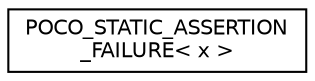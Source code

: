 digraph "Graphical Class Hierarchy"
{
 // LATEX_PDF_SIZE
  edge [fontname="Helvetica",fontsize="10",labelfontname="Helvetica",labelfontsize="10"];
  node [fontname="Helvetica",fontsize="10",shape=record];
  rankdir="LR";
  Node0 [label="POCO_STATIC_ASSERTION\l_FAILURE\< x \>",height=0.2,width=0.4,color="black", fillcolor="white", style="filled",URL="$structPOCO__STATIC__ASSERTION__FAILURE.html",tooltip=" "];
}
